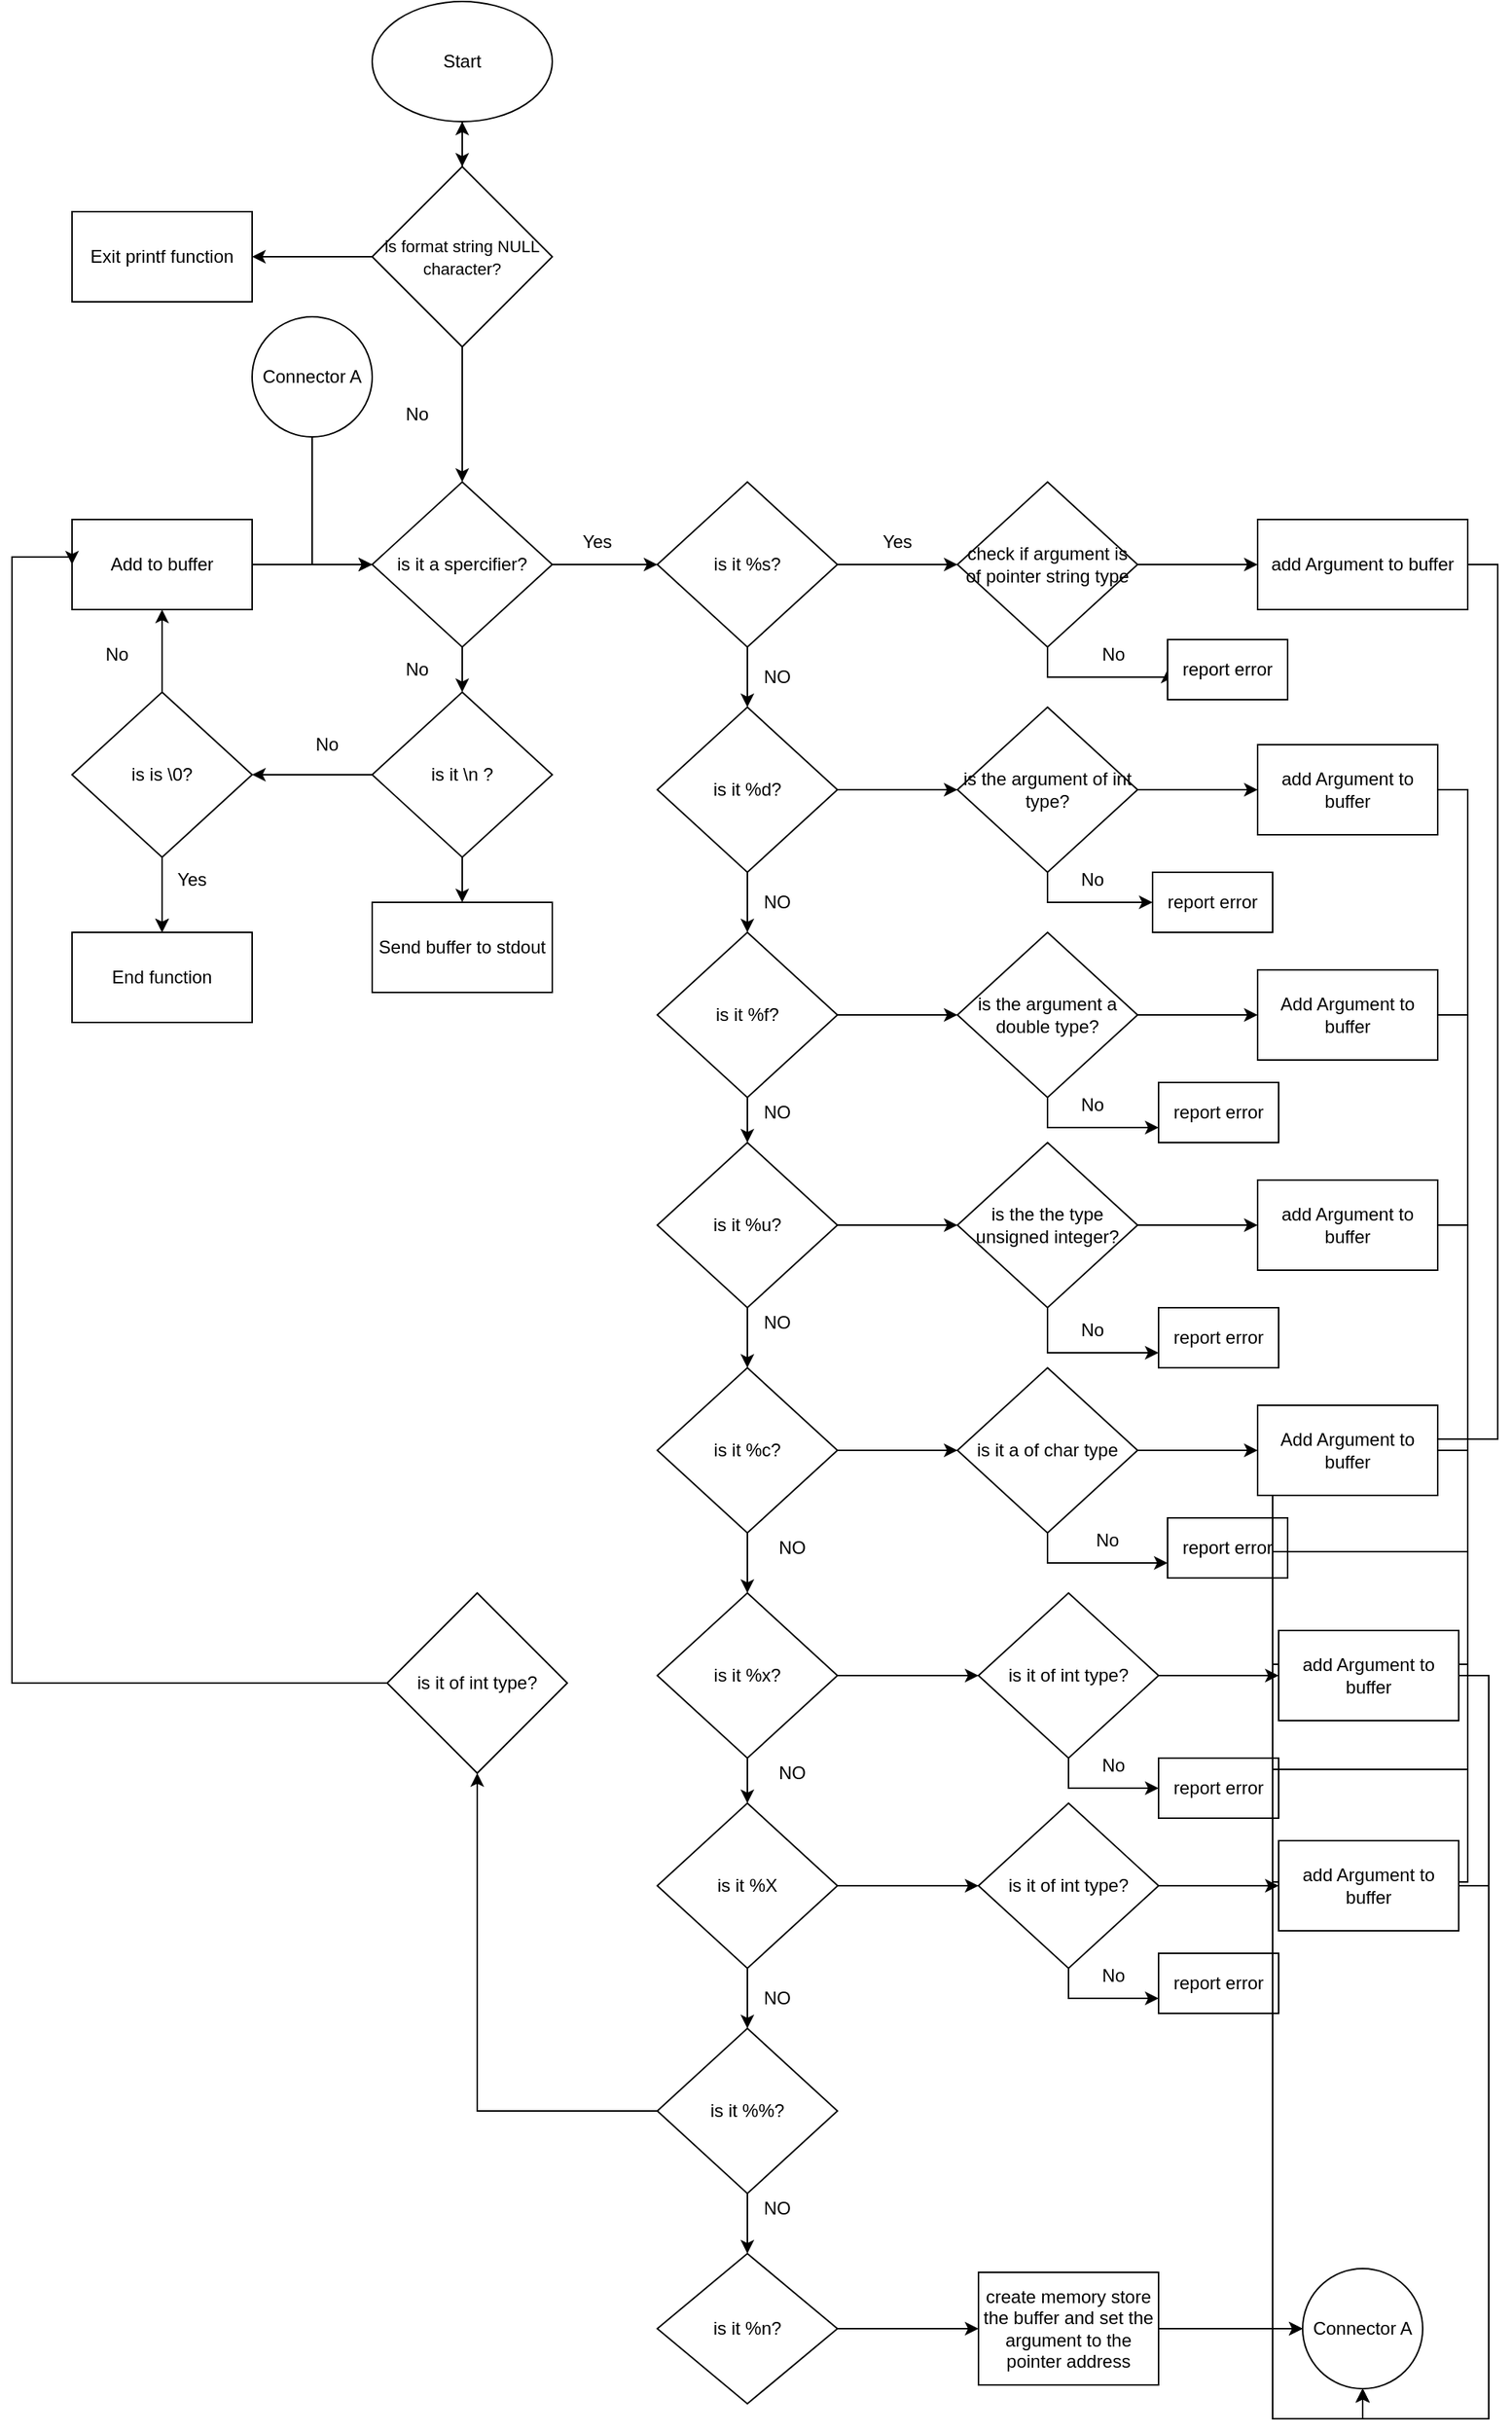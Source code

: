 <mxfile version="21.5.0" type="github">
  <diagram name="Page-1" id="Jt886_QvD0P6Ofsd677j">
    <mxGraphModel dx="1364" dy="795" grid="1" gridSize="10" guides="1" tooltips="1" connect="1" arrows="1" fold="1" page="1" pageScale="1" pageWidth="850" pageHeight="1100" math="0" shadow="0">
      <root>
        <mxCell id="0" />
        <mxCell id="1" parent="0" />
        <mxCell id="RAqRMx-kZ3DzzNGbXhLO-74" value="" style="edgeStyle=orthogonalEdgeStyle;rounded=0;orthogonalLoop=1;jettySize=auto;html=1;" edge="1" parent="1" source="RAqRMx-kZ3DzzNGbXhLO-2" target="RAqRMx-kZ3DzzNGbXhLO-73">
          <mxGeometry relative="1" as="geometry" />
        </mxCell>
        <mxCell id="RAqRMx-kZ3DzzNGbXhLO-2" value="Start" style="ellipse;whiteSpace=wrap;html=1;" vertex="1" parent="1">
          <mxGeometry x="270" y="80" width="120" height="80" as="geometry" />
        </mxCell>
        <mxCell id="RAqRMx-kZ3DzzNGbXhLO-38" value="" style="edgeStyle=orthogonalEdgeStyle;rounded=0;orthogonalLoop=1;jettySize=auto;html=1;" edge="1" parent="1" source="RAqRMx-kZ3DzzNGbXhLO-6" target="RAqRMx-kZ3DzzNGbXhLO-9">
          <mxGeometry relative="1" as="geometry" />
        </mxCell>
        <mxCell id="RAqRMx-kZ3DzzNGbXhLO-58" value="" style="edgeStyle=orthogonalEdgeStyle;rounded=0;orthogonalLoop=1;jettySize=auto;html=1;" edge="1" parent="1" source="RAqRMx-kZ3DzzNGbXhLO-6" target="RAqRMx-kZ3DzzNGbXhLO-57">
          <mxGeometry relative="1" as="geometry" />
        </mxCell>
        <mxCell id="RAqRMx-kZ3DzzNGbXhLO-6" value="is it %s?" style="rhombus;whiteSpace=wrap;html=1;rounded=0;" vertex="1" parent="1">
          <mxGeometry x="460" y="400" width="120" height="110" as="geometry" />
        </mxCell>
        <mxCell id="RAqRMx-kZ3DzzNGbXhLO-39" value="" style="edgeStyle=orthogonalEdgeStyle;rounded=0;orthogonalLoop=1;jettySize=auto;html=1;" edge="1" parent="1" source="RAqRMx-kZ3DzzNGbXhLO-9" target="RAqRMx-kZ3DzzNGbXhLO-10">
          <mxGeometry relative="1" as="geometry" />
        </mxCell>
        <mxCell id="RAqRMx-kZ3DzzNGbXhLO-63" value="" style="edgeStyle=orthogonalEdgeStyle;rounded=0;orthogonalLoop=1;jettySize=auto;html=1;" edge="1" parent="1" source="RAqRMx-kZ3DzzNGbXhLO-9" target="RAqRMx-kZ3DzzNGbXhLO-62">
          <mxGeometry relative="1" as="geometry" />
        </mxCell>
        <mxCell id="RAqRMx-kZ3DzzNGbXhLO-9" value="is it %d?" style="rhombus;whiteSpace=wrap;html=1;rounded=0;" vertex="1" parent="1">
          <mxGeometry x="460" y="550" width="120" height="110" as="geometry" />
        </mxCell>
        <mxCell id="RAqRMx-kZ3DzzNGbXhLO-40" value="" style="edgeStyle=orthogonalEdgeStyle;rounded=0;orthogonalLoop=1;jettySize=auto;html=1;" edge="1" parent="1" source="RAqRMx-kZ3DzzNGbXhLO-10" target="RAqRMx-kZ3DzzNGbXhLO-12">
          <mxGeometry relative="1" as="geometry" />
        </mxCell>
        <mxCell id="RAqRMx-kZ3DzzNGbXhLO-65" value="" style="edgeStyle=orthogonalEdgeStyle;rounded=0;orthogonalLoop=1;jettySize=auto;html=1;" edge="1" parent="1" source="RAqRMx-kZ3DzzNGbXhLO-10" target="RAqRMx-kZ3DzzNGbXhLO-64">
          <mxGeometry relative="1" as="geometry" />
        </mxCell>
        <mxCell id="RAqRMx-kZ3DzzNGbXhLO-10" value="is it %f?" style="rhombus;whiteSpace=wrap;html=1;rounded=0;" vertex="1" parent="1">
          <mxGeometry x="460" y="700" width="120" height="110" as="geometry" />
        </mxCell>
        <mxCell id="RAqRMx-kZ3DzzNGbXhLO-37" value="" style="edgeStyle=orthogonalEdgeStyle;rounded=0;orthogonalLoop=1;jettySize=auto;html=1;" edge="1" parent="1" source="RAqRMx-kZ3DzzNGbXhLO-12" target="RAqRMx-kZ3DzzNGbXhLO-36">
          <mxGeometry relative="1" as="geometry" />
        </mxCell>
        <mxCell id="RAqRMx-kZ3DzzNGbXhLO-67" value="" style="edgeStyle=orthogonalEdgeStyle;rounded=0;orthogonalLoop=1;jettySize=auto;html=1;" edge="1" parent="1" source="RAqRMx-kZ3DzzNGbXhLO-12" target="RAqRMx-kZ3DzzNGbXhLO-66">
          <mxGeometry relative="1" as="geometry" />
        </mxCell>
        <mxCell id="RAqRMx-kZ3DzzNGbXhLO-12" value="is it %u?" style="rhombus;whiteSpace=wrap;html=1;rounded=0;" vertex="1" parent="1">
          <mxGeometry x="460" y="840" width="120" height="110" as="geometry" />
        </mxCell>
        <mxCell id="RAqRMx-kZ3DzzNGbXhLO-18" value="" style="edgeStyle=orthogonalEdgeStyle;rounded=0;orthogonalLoop=1;jettySize=auto;html=1;" edge="1" parent="1" source="RAqRMx-kZ3DzzNGbXhLO-13" target="RAqRMx-kZ3DzzNGbXhLO-17">
          <mxGeometry relative="1" as="geometry" />
        </mxCell>
        <mxCell id="RAqRMx-kZ3DzzNGbXhLO-106" style="edgeStyle=orthogonalEdgeStyle;rounded=0;orthogonalLoop=1;jettySize=auto;html=1;exitX=1;exitY=0.5;exitDx=0;exitDy=0;entryX=0;entryY=0.5;entryDx=0;entryDy=0;" edge="1" parent="1" source="RAqRMx-kZ3DzzNGbXhLO-13" target="RAqRMx-kZ3DzzNGbXhLO-6">
          <mxGeometry relative="1" as="geometry" />
        </mxCell>
        <mxCell id="RAqRMx-kZ3DzzNGbXhLO-13" value="is it a spercifier?" style="rhombus;whiteSpace=wrap;html=1;rounded=0;" vertex="1" parent="1">
          <mxGeometry x="270" y="400" width="120" height="110" as="geometry" />
        </mxCell>
        <mxCell id="RAqRMx-kZ3DzzNGbXhLO-20" value="" style="edgeStyle=orthogonalEdgeStyle;rounded=0;orthogonalLoop=1;jettySize=auto;html=1;" edge="1" parent="1" source="RAqRMx-kZ3DzzNGbXhLO-17" target="RAqRMx-kZ3DzzNGbXhLO-19">
          <mxGeometry relative="1" as="geometry" />
        </mxCell>
        <mxCell id="RAqRMx-kZ3DzzNGbXhLO-34" value="" style="edgeStyle=orthogonalEdgeStyle;rounded=0;orthogonalLoop=1;jettySize=auto;html=1;" edge="1" parent="1" source="RAqRMx-kZ3DzzNGbXhLO-17" target="RAqRMx-kZ3DzzNGbXhLO-33">
          <mxGeometry relative="1" as="geometry" />
        </mxCell>
        <mxCell id="RAqRMx-kZ3DzzNGbXhLO-17" value="&lt;div&gt;is it \n ?&lt;/div&gt;" style="rhombus;whiteSpace=wrap;html=1;rounded=0;" vertex="1" parent="1">
          <mxGeometry x="270" y="540" width="120" height="110" as="geometry" />
        </mxCell>
        <mxCell id="RAqRMx-kZ3DzzNGbXhLO-24" value="" style="edgeStyle=orthogonalEdgeStyle;rounded=0;orthogonalLoop=1;jettySize=auto;html=1;" edge="1" parent="1" source="RAqRMx-kZ3DzzNGbXhLO-19" target="RAqRMx-kZ3DzzNGbXhLO-23">
          <mxGeometry relative="1" as="geometry" />
        </mxCell>
        <mxCell id="RAqRMx-kZ3DzzNGbXhLO-30" value="" style="edgeStyle=orthogonalEdgeStyle;rounded=0;orthogonalLoop=1;jettySize=auto;html=1;" edge="1" parent="1" source="RAqRMx-kZ3DzzNGbXhLO-19" target="RAqRMx-kZ3DzzNGbXhLO-29">
          <mxGeometry relative="1" as="geometry" />
        </mxCell>
        <mxCell id="RAqRMx-kZ3DzzNGbXhLO-88" value="" style="edgeStyle=orthogonalEdgeStyle;rounded=0;orthogonalLoop=1;jettySize=auto;html=1;" edge="1" parent="1" source="RAqRMx-kZ3DzzNGbXhLO-19" target="RAqRMx-kZ3DzzNGbXhLO-29">
          <mxGeometry relative="1" as="geometry" />
        </mxCell>
        <mxCell id="RAqRMx-kZ3DzzNGbXhLO-19" value="is is \0?" style="rhombus;whiteSpace=wrap;html=1;rounded=0;" vertex="1" parent="1">
          <mxGeometry x="70" y="540" width="120" height="110" as="geometry" />
        </mxCell>
        <mxCell id="RAqRMx-kZ3DzzNGbXhLO-22" value="No" style="text;html=1;strokeColor=none;fillColor=none;align=center;verticalAlign=middle;whiteSpace=wrap;rounded=0;" vertex="1" parent="1">
          <mxGeometry x="270" y="510" width="60" height="30" as="geometry" />
        </mxCell>
        <mxCell id="RAqRMx-kZ3DzzNGbXhLO-25" value="" style="edgeStyle=orthogonalEdgeStyle;rounded=0;orthogonalLoop=1;jettySize=auto;html=1;" edge="1" parent="1" source="RAqRMx-kZ3DzzNGbXhLO-23" target="RAqRMx-kZ3DzzNGbXhLO-13">
          <mxGeometry relative="1" as="geometry" />
        </mxCell>
        <mxCell id="RAqRMx-kZ3DzzNGbXhLO-23" value="Add to buffer" style="rounded=0;whiteSpace=wrap;html=1;" vertex="1" parent="1">
          <mxGeometry x="70" y="425" width="120" height="60" as="geometry" />
        </mxCell>
        <mxCell id="RAqRMx-kZ3DzzNGbXhLO-26" value="No" style="text;html=1;strokeColor=none;fillColor=none;align=center;verticalAlign=middle;whiteSpace=wrap;rounded=0;" vertex="1" parent="1">
          <mxGeometry x="210" y="560" width="60" height="30" as="geometry" />
        </mxCell>
        <mxCell id="RAqRMx-kZ3DzzNGbXhLO-29" value="End function" style="whiteSpace=wrap;html=1;rounded=0;" vertex="1" parent="1">
          <mxGeometry x="70" y="700" width="120" height="60" as="geometry" />
        </mxCell>
        <mxCell id="RAqRMx-kZ3DzzNGbXhLO-31" value="Yes" style="text;html=1;strokeColor=none;fillColor=none;align=center;verticalAlign=middle;whiteSpace=wrap;rounded=0;" vertex="1" parent="1">
          <mxGeometry x="120" y="650" width="60" height="30" as="geometry" />
        </mxCell>
        <mxCell id="RAqRMx-kZ3DzzNGbXhLO-32" value="No" style="text;html=1;strokeColor=none;fillColor=none;align=center;verticalAlign=middle;whiteSpace=wrap;rounded=0;" vertex="1" parent="1">
          <mxGeometry x="70" y="500" width="60" height="30" as="geometry" />
        </mxCell>
        <mxCell id="RAqRMx-kZ3DzzNGbXhLO-33" value="Send buffer to stdout" style="whiteSpace=wrap;html=1;rounded=0;" vertex="1" parent="1">
          <mxGeometry x="270" y="680" width="120" height="60" as="geometry" />
        </mxCell>
        <mxCell id="RAqRMx-kZ3DzzNGbXhLO-42" value="" style="edgeStyle=orthogonalEdgeStyle;rounded=0;orthogonalLoop=1;jettySize=auto;html=1;" edge="1" parent="1" source="RAqRMx-kZ3DzzNGbXhLO-36" target="RAqRMx-kZ3DzzNGbXhLO-41">
          <mxGeometry relative="1" as="geometry" />
        </mxCell>
        <mxCell id="RAqRMx-kZ3DzzNGbXhLO-91" value="" style="edgeStyle=orthogonalEdgeStyle;rounded=0;orthogonalLoop=1;jettySize=auto;html=1;" edge="1" parent="1" source="RAqRMx-kZ3DzzNGbXhLO-36" target="RAqRMx-kZ3DzzNGbXhLO-90">
          <mxGeometry relative="1" as="geometry" />
        </mxCell>
        <mxCell id="RAqRMx-kZ3DzzNGbXhLO-36" value="is it %c?" style="rhombus;whiteSpace=wrap;html=1;rounded=0;" vertex="1" parent="1">
          <mxGeometry x="460" y="990" width="120" height="110" as="geometry" />
        </mxCell>
        <mxCell id="RAqRMx-kZ3DzzNGbXhLO-44" value="" style="edgeStyle=orthogonalEdgeStyle;rounded=0;orthogonalLoop=1;jettySize=auto;html=1;" edge="1" parent="1" source="RAqRMx-kZ3DzzNGbXhLO-41" target="RAqRMx-kZ3DzzNGbXhLO-43">
          <mxGeometry relative="1" as="geometry" />
        </mxCell>
        <mxCell id="RAqRMx-kZ3DzzNGbXhLO-93" value="" style="edgeStyle=orthogonalEdgeStyle;rounded=0;orthogonalLoop=1;jettySize=auto;html=1;" edge="1" parent="1" source="RAqRMx-kZ3DzzNGbXhLO-41" target="RAqRMx-kZ3DzzNGbXhLO-92">
          <mxGeometry relative="1" as="geometry" />
        </mxCell>
        <mxCell id="RAqRMx-kZ3DzzNGbXhLO-41" value="is it %x?" style="rhombus;whiteSpace=wrap;html=1;rounded=0;" vertex="1" parent="1">
          <mxGeometry x="460" y="1140" width="120" height="110" as="geometry" />
        </mxCell>
        <mxCell id="RAqRMx-kZ3DzzNGbXhLO-46" value="" style="edgeStyle=orthogonalEdgeStyle;rounded=0;orthogonalLoop=1;jettySize=auto;html=1;" edge="1" parent="1" source="RAqRMx-kZ3DzzNGbXhLO-43" target="RAqRMx-kZ3DzzNGbXhLO-45">
          <mxGeometry relative="1" as="geometry" />
        </mxCell>
        <mxCell id="RAqRMx-kZ3DzzNGbXhLO-95" value="" style="edgeStyle=orthogonalEdgeStyle;rounded=0;orthogonalLoop=1;jettySize=auto;html=1;" edge="1" parent="1" source="RAqRMx-kZ3DzzNGbXhLO-43" target="RAqRMx-kZ3DzzNGbXhLO-94">
          <mxGeometry relative="1" as="geometry" />
        </mxCell>
        <mxCell id="RAqRMx-kZ3DzzNGbXhLO-43" value="is it %X" style="rhombus;whiteSpace=wrap;html=1;rounded=0;" vertex="1" parent="1">
          <mxGeometry x="460" y="1280" width="120" height="110" as="geometry" />
        </mxCell>
        <mxCell id="RAqRMx-kZ3DzzNGbXhLO-48" value="" style="edgeStyle=orthogonalEdgeStyle;rounded=0;orthogonalLoop=1;jettySize=auto;html=1;" edge="1" parent="1" source="RAqRMx-kZ3DzzNGbXhLO-45" target="RAqRMx-kZ3DzzNGbXhLO-47">
          <mxGeometry relative="1" as="geometry" />
        </mxCell>
        <mxCell id="RAqRMx-kZ3DzzNGbXhLO-97" value="" style="edgeStyle=orthogonalEdgeStyle;rounded=0;orthogonalLoop=1;jettySize=auto;html=1;" edge="1" parent="1" source="RAqRMx-kZ3DzzNGbXhLO-45" target="RAqRMx-kZ3DzzNGbXhLO-96">
          <mxGeometry relative="1" as="geometry" />
        </mxCell>
        <mxCell id="RAqRMx-kZ3DzzNGbXhLO-45" value="is it %%?" style="rhombus;whiteSpace=wrap;html=1;rounded=0;" vertex="1" parent="1">
          <mxGeometry x="460" y="1430" width="120" height="110" as="geometry" />
        </mxCell>
        <mxCell id="RAqRMx-kZ3DzzNGbXhLO-99" value="" style="edgeStyle=orthogonalEdgeStyle;rounded=0;orthogonalLoop=1;jettySize=auto;html=1;" edge="1" parent="1" source="RAqRMx-kZ3DzzNGbXhLO-47" target="RAqRMx-kZ3DzzNGbXhLO-98">
          <mxGeometry relative="1" as="geometry" />
        </mxCell>
        <mxCell id="RAqRMx-kZ3DzzNGbXhLO-47" value="is it %n?" style="rhombus;whiteSpace=wrap;html=1;rounded=0;" vertex="1" parent="1">
          <mxGeometry x="460" y="1580" width="120" height="100" as="geometry" />
        </mxCell>
        <mxCell id="RAqRMx-kZ3DzzNGbXhLO-49" value="NO" style="rhombus;whiteSpace=wrap;html=1;fillColor=none;strokeColor=none;gradientColor=none;rounded=0;" vertex="1" parent="1">
          <mxGeometry x="510" y="520" width="60" height="20" as="geometry" />
        </mxCell>
        <mxCell id="RAqRMx-kZ3DzzNGbXhLO-50" value="NO" style="rhombus;whiteSpace=wrap;html=1;fillColor=none;strokeColor=none;gradientColor=none;rounded=0;" vertex="1" parent="1">
          <mxGeometry x="510" y="670" width="60" height="20" as="geometry" />
        </mxCell>
        <mxCell id="RAqRMx-kZ3DzzNGbXhLO-51" value="NO" style="rhombus;whiteSpace=wrap;html=1;fillColor=none;strokeColor=none;gradientColor=none;rounded=0;" vertex="1" parent="1">
          <mxGeometry x="510" y="810" width="60" height="20" as="geometry" />
        </mxCell>
        <mxCell id="RAqRMx-kZ3DzzNGbXhLO-52" value="NO" style="rhombus;whiteSpace=wrap;html=1;fillColor=none;strokeColor=none;gradientColor=none;rounded=0;" vertex="1" parent="1">
          <mxGeometry x="510" y="950" width="60" height="20" as="geometry" />
        </mxCell>
        <mxCell id="RAqRMx-kZ3DzzNGbXhLO-53" value="NO" style="rhombus;whiteSpace=wrap;html=1;fillColor=none;strokeColor=none;gradientColor=none;rounded=0;" vertex="1" parent="1">
          <mxGeometry x="520" y="1100" width="60" height="20" as="geometry" />
        </mxCell>
        <mxCell id="RAqRMx-kZ3DzzNGbXhLO-54" value="NO" style="rhombus;whiteSpace=wrap;html=1;fillColor=none;strokeColor=none;gradientColor=none;rounded=0;" vertex="1" parent="1">
          <mxGeometry x="520" y="1250" width="60" height="20" as="geometry" />
        </mxCell>
        <mxCell id="RAqRMx-kZ3DzzNGbXhLO-55" value="NO" style="rhombus;whiteSpace=wrap;html=1;fillColor=none;strokeColor=none;gradientColor=none;rounded=0;" vertex="1" parent="1">
          <mxGeometry x="510" y="1400" width="60" height="20" as="geometry" />
        </mxCell>
        <mxCell id="RAqRMx-kZ3DzzNGbXhLO-56" value="NO" style="rhombus;whiteSpace=wrap;html=1;fillColor=none;strokeColor=none;gradientColor=none;rounded=0;" vertex="1" parent="1">
          <mxGeometry x="510" y="1540" width="60" height="20" as="geometry" />
        </mxCell>
        <mxCell id="RAqRMx-kZ3DzzNGbXhLO-111" style="edgeStyle=orthogonalEdgeStyle;rounded=0;orthogonalLoop=1;jettySize=auto;html=1;exitX=0.5;exitY=1;exitDx=0;exitDy=0;entryX=0;entryY=0.5;entryDx=0;entryDy=0;" edge="1" parent="1" source="RAqRMx-kZ3DzzNGbXhLO-57" target="RAqRMx-kZ3DzzNGbXhLO-110">
          <mxGeometry relative="1" as="geometry">
            <mxPoint x="770" y="530" as="targetPoint" />
          </mxGeometry>
        </mxCell>
        <mxCell id="RAqRMx-kZ3DzzNGbXhLO-140" value="" style="edgeStyle=orthogonalEdgeStyle;rounded=0;orthogonalLoop=1;jettySize=auto;html=1;" edge="1" parent="1" source="RAqRMx-kZ3DzzNGbXhLO-57" target="RAqRMx-kZ3DzzNGbXhLO-139">
          <mxGeometry relative="1" as="geometry" />
        </mxCell>
        <mxCell id="RAqRMx-kZ3DzzNGbXhLO-57" value="check if argument is of pointer string type" style="rhombus;whiteSpace=wrap;html=1;rounded=0;" vertex="1" parent="1">
          <mxGeometry x="660" y="400" width="120" height="110" as="geometry" />
        </mxCell>
        <mxCell id="RAqRMx-kZ3DzzNGbXhLO-61" value="Yes" style="text;html=1;strokeColor=none;fillColor=none;align=center;verticalAlign=middle;whiteSpace=wrap;rounded=0;" vertex="1" parent="1">
          <mxGeometry x="590" y="430" width="60" height="20" as="geometry" />
        </mxCell>
        <mxCell id="RAqRMx-kZ3DzzNGbXhLO-123" style="edgeStyle=orthogonalEdgeStyle;rounded=0;orthogonalLoop=1;jettySize=auto;html=1;exitX=0.5;exitY=1;exitDx=0;exitDy=0;" edge="1" parent="1" source="RAqRMx-kZ3DzzNGbXhLO-62" target="RAqRMx-kZ3DzzNGbXhLO-112">
          <mxGeometry relative="1" as="geometry" />
        </mxCell>
        <mxCell id="RAqRMx-kZ3DzzNGbXhLO-142" value="" style="edgeStyle=orthogonalEdgeStyle;rounded=0;orthogonalLoop=1;jettySize=auto;html=1;" edge="1" parent="1" source="RAqRMx-kZ3DzzNGbXhLO-62" target="RAqRMx-kZ3DzzNGbXhLO-141">
          <mxGeometry relative="1" as="geometry" />
        </mxCell>
        <mxCell id="RAqRMx-kZ3DzzNGbXhLO-62" value="is the argument of int type?" style="rhombus;whiteSpace=wrap;html=1;rounded=0;" vertex="1" parent="1">
          <mxGeometry x="660" y="550" width="120" height="110" as="geometry" />
        </mxCell>
        <mxCell id="RAqRMx-kZ3DzzNGbXhLO-122" style="edgeStyle=orthogonalEdgeStyle;rounded=0;orthogonalLoop=1;jettySize=auto;html=1;exitX=0.5;exitY=1;exitDx=0;exitDy=0;entryX=0;entryY=0.75;entryDx=0;entryDy=0;" edge="1" parent="1" source="RAqRMx-kZ3DzzNGbXhLO-64" target="RAqRMx-kZ3DzzNGbXhLO-114">
          <mxGeometry relative="1" as="geometry" />
        </mxCell>
        <mxCell id="RAqRMx-kZ3DzzNGbXhLO-145" value="" style="edgeStyle=orthogonalEdgeStyle;rounded=0;orthogonalLoop=1;jettySize=auto;html=1;" edge="1" parent="1" source="RAqRMx-kZ3DzzNGbXhLO-64" target="RAqRMx-kZ3DzzNGbXhLO-144">
          <mxGeometry relative="1" as="geometry" />
        </mxCell>
        <mxCell id="RAqRMx-kZ3DzzNGbXhLO-64" value="is the argument a double type?" style="rhombus;whiteSpace=wrap;html=1;rounded=0;" vertex="1" parent="1">
          <mxGeometry x="660" y="700" width="120" height="110" as="geometry" />
        </mxCell>
        <mxCell id="RAqRMx-kZ3DzzNGbXhLO-121" style="edgeStyle=orthogonalEdgeStyle;rounded=0;orthogonalLoop=1;jettySize=auto;html=1;exitX=0.5;exitY=1;exitDx=0;exitDy=0;entryX=0;entryY=0.75;entryDx=0;entryDy=0;" edge="1" parent="1" source="RAqRMx-kZ3DzzNGbXhLO-66" target="RAqRMx-kZ3DzzNGbXhLO-115">
          <mxGeometry relative="1" as="geometry" />
        </mxCell>
        <mxCell id="RAqRMx-kZ3DzzNGbXhLO-147" value="" style="edgeStyle=orthogonalEdgeStyle;rounded=0;orthogonalLoop=1;jettySize=auto;html=1;" edge="1" parent="1" source="RAqRMx-kZ3DzzNGbXhLO-66" target="RAqRMx-kZ3DzzNGbXhLO-146">
          <mxGeometry relative="1" as="geometry" />
        </mxCell>
        <mxCell id="RAqRMx-kZ3DzzNGbXhLO-66" value="is the the type unsigned integer?" style="rhombus;whiteSpace=wrap;html=1;rounded=0;" vertex="1" parent="1">
          <mxGeometry x="660" y="840" width="120" height="110" as="geometry" />
        </mxCell>
        <mxCell id="RAqRMx-kZ3DzzNGbXhLO-76" value="" style="edgeStyle=orthogonalEdgeStyle;rounded=0;orthogonalLoop=1;jettySize=auto;html=1;" edge="1" parent="1" source="RAqRMx-kZ3DzzNGbXhLO-73" target="RAqRMx-kZ3DzzNGbXhLO-75">
          <mxGeometry relative="1" as="geometry" />
        </mxCell>
        <mxCell id="RAqRMx-kZ3DzzNGbXhLO-77" value="" style="edgeStyle=orthogonalEdgeStyle;rounded=0;orthogonalLoop=1;jettySize=auto;html=1;" edge="1" parent="1" source="RAqRMx-kZ3DzzNGbXhLO-73" target="RAqRMx-kZ3DzzNGbXhLO-13">
          <mxGeometry relative="1" as="geometry" />
        </mxCell>
        <mxCell id="RAqRMx-kZ3DzzNGbXhLO-86" value="" style="edgeStyle=orthogonalEdgeStyle;rounded=0;orthogonalLoop=1;jettySize=auto;html=1;" edge="1" parent="1" source="RAqRMx-kZ3DzzNGbXhLO-73" target="RAqRMx-kZ3DzzNGbXhLO-2">
          <mxGeometry relative="1" as="geometry" />
        </mxCell>
        <mxCell id="RAqRMx-kZ3DzzNGbXhLO-73" value="&lt;div align=&quot;center&quot;&gt;&lt;font style=&quot;font-size: 11px;&quot;&gt;is format string NULL character?&lt;/font&gt;&lt;/div&gt;" style="rhombus;whiteSpace=wrap;html=1;align=center;" vertex="1" parent="1">
          <mxGeometry x="270" y="190" width="120" height="120" as="geometry" />
        </mxCell>
        <mxCell id="RAqRMx-kZ3DzzNGbXhLO-75" value="Exit printf function" style="whiteSpace=wrap;html=1;" vertex="1" parent="1">
          <mxGeometry x="70" y="220" width="120" height="60" as="geometry" />
        </mxCell>
        <mxCell id="RAqRMx-kZ3DzzNGbXhLO-120" style="edgeStyle=orthogonalEdgeStyle;rounded=0;orthogonalLoop=1;jettySize=auto;html=1;exitX=0.5;exitY=1;exitDx=0;exitDy=0;entryX=0;entryY=0.75;entryDx=0;entryDy=0;" edge="1" parent="1" source="RAqRMx-kZ3DzzNGbXhLO-90" target="RAqRMx-kZ3DzzNGbXhLO-116">
          <mxGeometry relative="1" as="geometry" />
        </mxCell>
        <mxCell id="RAqRMx-kZ3DzzNGbXhLO-149" value="" style="edgeStyle=orthogonalEdgeStyle;rounded=0;orthogonalLoop=1;jettySize=auto;html=1;" edge="1" parent="1" source="RAqRMx-kZ3DzzNGbXhLO-90" target="RAqRMx-kZ3DzzNGbXhLO-148">
          <mxGeometry relative="1" as="geometry" />
        </mxCell>
        <mxCell id="RAqRMx-kZ3DzzNGbXhLO-90" value="is it a of char type" style="rhombus;whiteSpace=wrap;html=1;rounded=0;aspect=fixed;" vertex="1" parent="1">
          <mxGeometry x="660" y="990" width="120" height="110" as="geometry" />
        </mxCell>
        <mxCell id="RAqRMx-kZ3DzzNGbXhLO-119" style="edgeStyle=orthogonalEdgeStyle;rounded=0;orthogonalLoop=1;jettySize=auto;html=1;exitX=0.5;exitY=1;exitDx=0;exitDy=0;entryX=0;entryY=0.5;entryDx=0;entryDy=0;" edge="1" parent="1" source="RAqRMx-kZ3DzzNGbXhLO-92" target="RAqRMx-kZ3DzzNGbXhLO-117">
          <mxGeometry relative="1" as="geometry" />
        </mxCell>
        <mxCell id="RAqRMx-kZ3DzzNGbXhLO-151" value="" style="edgeStyle=orthogonalEdgeStyle;rounded=0;orthogonalLoop=1;jettySize=auto;html=1;" edge="1" parent="1" source="RAqRMx-kZ3DzzNGbXhLO-92" target="RAqRMx-kZ3DzzNGbXhLO-150">
          <mxGeometry relative="1" as="geometry" />
        </mxCell>
        <mxCell id="RAqRMx-kZ3DzzNGbXhLO-92" value="&lt;div&gt;is it of int type?&lt;/div&gt;" style="rhombus;whiteSpace=wrap;html=1;rounded=0;aspect=fixed;" vertex="1" parent="1">
          <mxGeometry x="674" y="1140" width="120" height="110" as="geometry" />
        </mxCell>
        <mxCell id="RAqRMx-kZ3DzzNGbXhLO-125" style="edgeStyle=orthogonalEdgeStyle;rounded=0;orthogonalLoop=1;jettySize=auto;html=1;exitX=0.5;exitY=1;exitDx=0;exitDy=0;entryX=0;entryY=0.75;entryDx=0;entryDy=0;" edge="1" parent="1" source="RAqRMx-kZ3DzzNGbXhLO-94" target="RAqRMx-kZ3DzzNGbXhLO-124">
          <mxGeometry relative="1" as="geometry" />
        </mxCell>
        <mxCell id="RAqRMx-kZ3DzzNGbXhLO-153" value="" style="edgeStyle=orthogonalEdgeStyle;rounded=0;orthogonalLoop=1;jettySize=auto;html=1;" edge="1" parent="1" source="RAqRMx-kZ3DzzNGbXhLO-94" target="RAqRMx-kZ3DzzNGbXhLO-152">
          <mxGeometry relative="1" as="geometry" />
        </mxCell>
        <mxCell id="RAqRMx-kZ3DzzNGbXhLO-94" value="is it of int type?" style="rhombus;whiteSpace=wrap;html=1;rounded=0;aspect=fixed;" vertex="1" parent="1">
          <mxGeometry x="674" y="1280" width="120" height="110" as="geometry" />
        </mxCell>
        <mxCell id="RAqRMx-kZ3DzzNGbXhLO-102" style="edgeStyle=orthogonalEdgeStyle;rounded=0;orthogonalLoop=1;jettySize=auto;html=1;exitX=0;exitY=0.5;exitDx=0;exitDy=0;entryX=0;entryY=0.5;entryDx=0;entryDy=0;" edge="1" parent="1" source="RAqRMx-kZ3DzzNGbXhLO-96" target="RAqRMx-kZ3DzzNGbXhLO-23">
          <mxGeometry relative="1" as="geometry">
            <mxPoint x="11" y="294" as="targetPoint" />
            <Array as="points">
              <mxPoint x="30" y="1200" />
              <mxPoint x="30" y="450" />
              <mxPoint x="70" y="450" />
            </Array>
          </mxGeometry>
        </mxCell>
        <mxCell id="RAqRMx-kZ3DzzNGbXhLO-96" value="is it of int type?" style="rhombus;whiteSpace=wrap;html=1;rounded=0;aspect=fixed;" vertex="1" parent="1">
          <mxGeometry x="280" y="1140" width="120" height="120" as="geometry" />
        </mxCell>
        <mxCell id="RAqRMx-kZ3DzzNGbXhLO-163" value="" style="edgeStyle=orthogonalEdgeStyle;rounded=0;orthogonalLoop=1;jettySize=auto;html=1;" edge="1" parent="1" source="RAqRMx-kZ3DzzNGbXhLO-98" target="RAqRMx-kZ3DzzNGbXhLO-136">
          <mxGeometry relative="1" as="geometry" />
        </mxCell>
        <mxCell id="RAqRMx-kZ3DzzNGbXhLO-98" value="create memory store the buffer and set the argument to the pointer address" style="rounded=0;whiteSpace=wrap;html=1;" vertex="1" parent="1">
          <mxGeometry x="674" y="1592.5" width="120" height="75" as="geometry" />
        </mxCell>
        <mxCell id="RAqRMx-kZ3DzzNGbXhLO-105" value="No" style="text;html=1;strokeColor=none;fillColor=none;align=center;verticalAlign=middle;whiteSpace=wrap;rounded=0;" vertex="1" parent="1">
          <mxGeometry x="270" y="340" width="60" height="30" as="geometry" />
        </mxCell>
        <mxCell id="RAqRMx-kZ3DzzNGbXhLO-107" value="Yes" style="text;html=1;strokeColor=none;fillColor=none;align=center;verticalAlign=middle;whiteSpace=wrap;rounded=0;" vertex="1" parent="1">
          <mxGeometry x="390" y="425" width="60" height="30" as="geometry" />
        </mxCell>
        <mxCell id="RAqRMx-kZ3DzzNGbXhLO-110" value="report error" style="rounded=0;whiteSpace=wrap;html=1;" vertex="1" parent="1">
          <mxGeometry x="800" y="505" width="80" height="40" as="geometry" />
        </mxCell>
        <mxCell id="RAqRMx-kZ3DzzNGbXhLO-112" value="report error" style="rounded=0;whiteSpace=wrap;html=1;" vertex="1" parent="1">
          <mxGeometry x="790" y="660" width="80" height="40" as="geometry" />
        </mxCell>
        <mxCell id="RAqRMx-kZ3DzzNGbXhLO-114" value="report error" style="rounded=0;whiteSpace=wrap;html=1;" vertex="1" parent="1">
          <mxGeometry x="794" y="800" width="80" height="40" as="geometry" />
        </mxCell>
        <mxCell id="RAqRMx-kZ3DzzNGbXhLO-115" value="report error" style="rounded=0;whiteSpace=wrap;html=1;" vertex="1" parent="1">
          <mxGeometry x="794" y="950" width="80" height="40" as="geometry" />
        </mxCell>
        <mxCell id="RAqRMx-kZ3DzzNGbXhLO-116" value="report error" style="rounded=0;whiteSpace=wrap;html=1;" vertex="1" parent="1">
          <mxGeometry x="800" y="1090" width="80" height="40" as="geometry" />
        </mxCell>
        <mxCell id="RAqRMx-kZ3DzzNGbXhLO-117" value="report error" style="rounded=0;whiteSpace=wrap;html=1;" vertex="1" parent="1">
          <mxGeometry x="794" y="1250" width="80" height="40" as="geometry" />
        </mxCell>
        <mxCell id="RAqRMx-kZ3DzzNGbXhLO-124" value="report error" style="rounded=0;whiteSpace=wrap;html=1;" vertex="1" parent="1">
          <mxGeometry x="794" y="1380" width="80" height="40" as="geometry" />
        </mxCell>
        <mxCell id="RAqRMx-kZ3DzzNGbXhLO-126" value="No" style="text;html=1;strokeColor=none;fillColor=none;align=center;verticalAlign=middle;whiteSpace=wrap;rounded=0;" vertex="1" parent="1">
          <mxGeometry x="734" y="500" width="60" height="30" as="geometry" />
        </mxCell>
        <mxCell id="RAqRMx-kZ3DzzNGbXhLO-128" value="No" style="text;html=1;strokeColor=none;fillColor=none;align=center;verticalAlign=middle;whiteSpace=wrap;rounded=0;" vertex="1" parent="1">
          <mxGeometry x="720" y="650" width="60" height="30" as="geometry" />
        </mxCell>
        <mxCell id="RAqRMx-kZ3DzzNGbXhLO-129" value="No" style="text;html=1;strokeColor=none;fillColor=none;align=center;verticalAlign=middle;whiteSpace=wrap;rounded=0;" vertex="1" parent="1">
          <mxGeometry x="720" y="800" width="60" height="30" as="geometry" />
        </mxCell>
        <mxCell id="RAqRMx-kZ3DzzNGbXhLO-130" value="No" style="text;html=1;strokeColor=none;fillColor=none;align=center;verticalAlign=middle;whiteSpace=wrap;rounded=0;" vertex="1" parent="1">
          <mxGeometry x="720" y="950" width="60" height="30" as="geometry" />
        </mxCell>
        <mxCell id="RAqRMx-kZ3DzzNGbXhLO-131" value="No" style="text;html=1;strokeColor=none;fillColor=none;align=center;verticalAlign=middle;whiteSpace=wrap;rounded=0;" vertex="1" parent="1">
          <mxGeometry x="730" y="1090" width="60" height="30" as="geometry" />
        </mxCell>
        <mxCell id="RAqRMx-kZ3DzzNGbXhLO-132" value="No" style="text;html=1;strokeColor=none;fillColor=none;align=center;verticalAlign=middle;whiteSpace=wrap;rounded=0;" vertex="1" parent="1">
          <mxGeometry x="734" y="1240" width="60" height="30" as="geometry" />
        </mxCell>
        <mxCell id="RAqRMx-kZ3DzzNGbXhLO-133" value="No" style="text;html=1;strokeColor=none;fillColor=none;align=center;verticalAlign=middle;whiteSpace=wrap;rounded=0;" vertex="1" parent="1">
          <mxGeometry x="734" y="1380" width="60" height="30" as="geometry" />
        </mxCell>
        <mxCell id="RAqRMx-kZ3DzzNGbXhLO-155" style="edgeStyle=orthogonalEdgeStyle;rounded=0;orthogonalLoop=1;jettySize=auto;html=1;exitX=0.5;exitY=1;exitDx=0;exitDy=0;entryX=0;entryY=0.5;entryDx=0;entryDy=0;" edge="1" parent="1" source="RAqRMx-kZ3DzzNGbXhLO-134" target="RAqRMx-kZ3DzzNGbXhLO-13">
          <mxGeometry relative="1" as="geometry" />
        </mxCell>
        <mxCell id="RAqRMx-kZ3DzzNGbXhLO-134" value="Connector A" style="ellipse;whiteSpace=wrap;html=1;aspect=fixed;" vertex="1" parent="1">
          <mxGeometry x="190" y="290" width="80" height="80" as="geometry" />
        </mxCell>
        <mxCell id="RAqRMx-kZ3DzzNGbXhLO-136" value="Connector A" style="ellipse;whiteSpace=wrap;html=1;aspect=fixed;" vertex="1" parent="1">
          <mxGeometry x="890" y="1590" width="80" height="80" as="geometry" />
        </mxCell>
        <mxCell id="RAqRMx-kZ3DzzNGbXhLO-156" style="edgeStyle=orthogonalEdgeStyle;rounded=0;orthogonalLoop=1;jettySize=auto;html=1;exitX=1;exitY=0.5;exitDx=0;exitDy=0;entryX=0;entryY=0.5;entryDx=0;entryDy=0;" edge="1" parent="1" source="RAqRMx-kZ3DzzNGbXhLO-139" target="RAqRMx-kZ3DzzNGbXhLO-136">
          <mxGeometry relative="1" as="geometry" />
        </mxCell>
        <mxCell id="RAqRMx-kZ3DzzNGbXhLO-139" value="add Argument to buffer" style="whiteSpace=wrap;html=1;rounded=0;" vertex="1" parent="1">
          <mxGeometry x="860" y="425" width="140" height="60" as="geometry" />
        </mxCell>
        <mxCell id="RAqRMx-kZ3DzzNGbXhLO-157" style="edgeStyle=orthogonalEdgeStyle;rounded=0;orthogonalLoop=1;jettySize=auto;html=1;exitX=1;exitY=0.5;exitDx=0;exitDy=0;entryX=0.5;entryY=1;entryDx=0;entryDy=0;" edge="1" parent="1" source="RAqRMx-kZ3DzzNGbXhLO-141" target="RAqRMx-kZ3DzzNGbXhLO-136">
          <mxGeometry relative="1" as="geometry" />
        </mxCell>
        <mxCell id="RAqRMx-kZ3DzzNGbXhLO-141" value="&lt;div&gt;add Argument to buffer&lt;/div&gt;" style="whiteSpace=wrap;html=1;rounded=0;" vertex="1" parent="1">
          <mxGeometry x="860" y="575" width="120" height="60" as="geometry" />
        </mxCell>
        <mxCell id="RAqRMx-kZ3DzzNGbXhLO-158" style="edgeStyle=orthogonalEdgeStyle;rounded=0;orthogonalLoop=1;jettySize=auto;html=1;exitX=1;exitY=0.5;exitDx=0;exitDy=0;entryX=0.5;entryY=1;entryDx=0;entryDy=0;" edge="1" parent="1" source="RAqRMx-kZ3DzzNGbXhLO-144" target="RAqRMx-kZ3DzzNGbXhLO-136">
          <mxGeometry relative="1" as="geometry" />
        </mxCell>
        <mxCell id="RAqRMx-kZ3DzzNGbXhLO-144" value="Add Argument to buffer" style="whiteSpace=wrap;html=1;rounded=0;" vertex="1" parent="1">
          <mxGeometry x="860" y="725" width="120" height="60" as="geometry" />
        </mxCell>
        <mxCell id="RAqRMx-kZ3DzzNGbXhLO-159" style="edgeStyle=orthogonalEdgeStyle;rounded=0;orthogonalLoop=1;jettySize=auto;html=1;exitX=1;exitY=0.5;exitDx=0;exitDy=0;entryX=0.5;entryY=1;entryDx=0;entryDy=0;" edge="1" parent="1" source="RAqRMx-kZ3DzzNGbXhLO-146" target="RAqRMx-kZ3DzzNGbXhLO-136">
          <mxGeometry relative="1" as="geometry" />
        </mxCell>
        <mxCell id="RAqRMx-kZ3DzzNGbXhLO-146" value="add Argument to buffer" style="whiteSpace=wrap;html=1;rounded=0;" vertex="1" parent="1">
          <mxGeometry x="860" y="865" width="120" height="60" as="geometry" />
        </mxCell>
        <mxCell id="RAqRMx-kZ3DzzNGbXhLO-160" style="edgeStyle=orthogonalEdgeStyle;rounded=0;orthogonalLoop=1;jettySize=auto;html=1;exitX=1;exitY=0.5;exitDx=0;exitDy=0;entryX=0.5;entryY=1;entryDx=0;entryDy=0;" edge="1" parent="1" source="RAqRMx-kZ3DzzNGbXhLO-148" target="RAqRMx-kZ3DzzNGbXhLO-136">
          <mxGeometry relative="1" as="geometry" />
        </mxCell>
        <mxCell id="RAqRMx-kZ3DzzNGbXhLO-148" value="Add Argument to buffer" style="whiteSpace=wrap;html=1;rounded=0;" vertex="1" parent="1">
          <mxGeometry x="860" y="1015" width="120" height="60" as="geometry" />
        </mxCell>
        <mxCell id="RAqRMx-kZ3DzzNGbXhLO-161" style="edgeStyle=orthogonalEdgeStyle;rounded=0;orthogonalLoop=1;jettySize=auto;html=1;exitX=1;exitY=0.5;exitDx=0;exitDy=0;entryX=0.5;entryY=1;entryDx=0;entryDy=0;" edge="1" parent="1" source="RAqRMx-kZ3DzzNGbXhLO-150" target="RAqRMx-kZ3DzzNGbXhLO-136">
          <mxGeometry relative="1" as="geometry" />
        </mxCell>
        <mxCell id="RAqRMx-kZ3DzzNGbXhLO-150" value="&lt;div&gt;add Argument to buffer&lt;/div&gt;" style="whiteSpace=wrap;html=1;rounded=0;" vertex="1" parent="1">
          <mxGeometry x="874" y="1165" width="120" height="60" as="geometry" />
        </mxCell>
        <mxCell id="RAqRMx-kZ3DzzNGbXhLO-162" style="edgeStyle=orthogonalEdgeStyle;rounded=0;orthogonalLoop=1;jettySize=auto;html=1;exitX=1;exitY=0.5;exitDx=0;exitDy=0;entryX=0.5;entryY=1;entryDx=0;entryDy=0;" edge="1" parent="1" source="RAqRMx-kZ3DzzNGbXhLO-152" target="RAqRMx-kZ3DzzNGbXhLO-136">
          <mxGeometry relative="1" as="geometry" />
        </mxCell>
        <mxCell id="RAqRMx-kZ3DzzNGbXhLO-152" value="add Argument to buffer" style="whiteSpace=wrap;html=1;rounded=0;" vertex="1" parent="1">
          <mxGeometry x="874" y="1305" width="120" height="60" as="geometry" />
        </mxCell>
      </root>
    </mxGraphModel>
  </diagram>
</mxfile>
